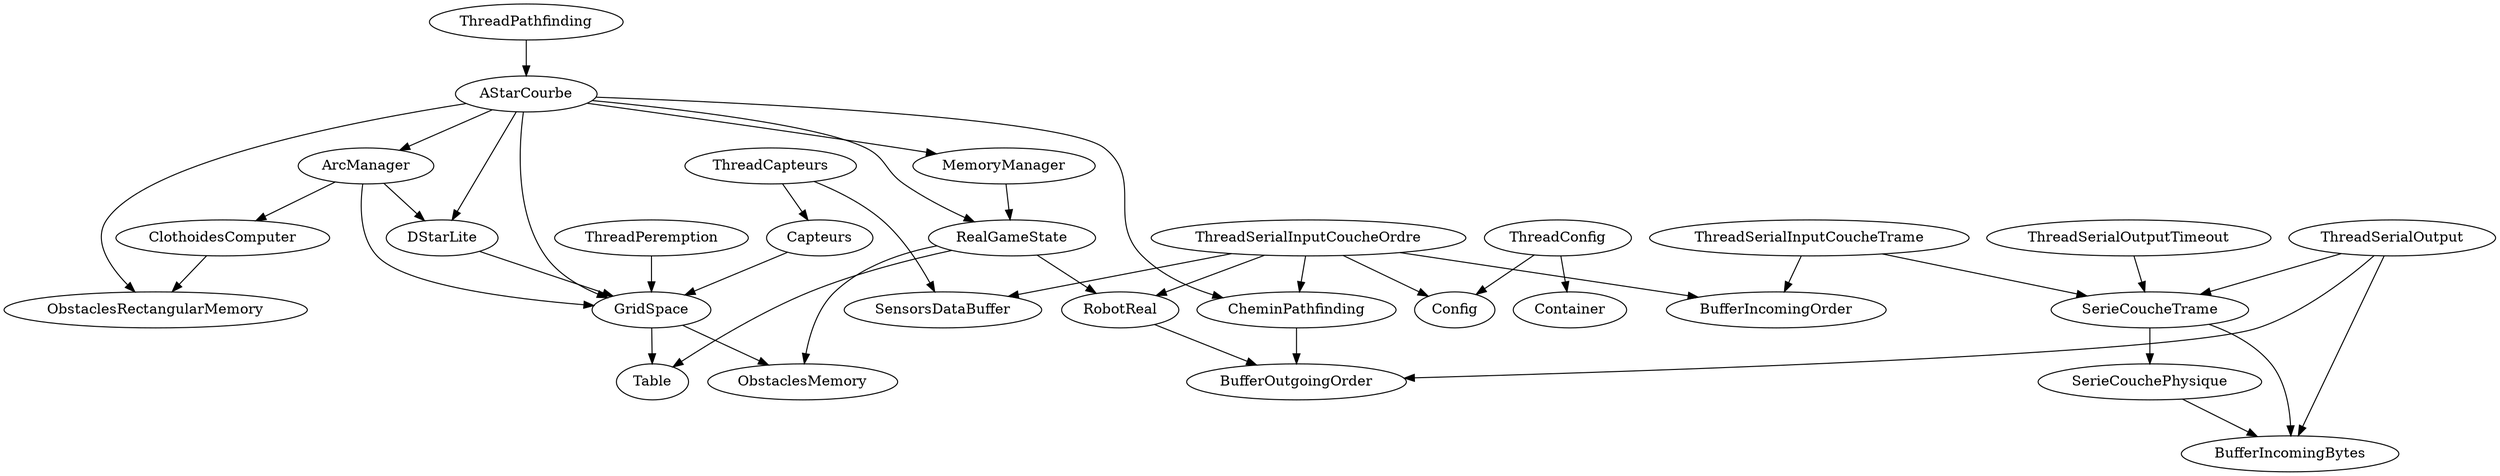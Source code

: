 digraph dependancesJava {
SensorsDataBuffer;
ThreadCapteurs -> SensorsDataBuffer;
Capteurs;
ThreadCapteurs -> Capteurs;
GridSpace;
Capteurs -> GridSpace;
ObstaclesMemory;
GridSpace -> ObstaclesMemory;
Table;
GridSpace -> Table;
Config;
ThreadConfig -> Config;
Container;
ThreadConfig -> Container;
AStarCourbe;
ThreadPathfinding -> AStarCourbe;
DStarLite;
AStarCourbe -> DStarLite;
GridSpace;
DStarLite -> GridSpace;
ArcManager;
AStarCourbe -> ArcManager;
GridSpace;
ArcManager -> GridSpace;
DStarLite;
ArcManager -> DStarLite;
ClothoidesComputer;
ArcManager -> ClothoidesComputer;
ObstaclesRectangularMemory;
ClothoidesComputer -> ObstaclesRectangularMemory;
RealGameState;
AStarCourbe -> RealGameState;
RobotReal;
RealGameState -> RobotReal;
BufferOutgoingOrder;
RobotReal -> BufferOutgoingOrder;
ObstaclesMemory;
RealGameState -> ObstaclesMemory;
Table;
RealGameState -> Table;
CheminPathfinding;
AStarCourbe -> CheminPathfinding;
BufferOutgoingOrder;
CheminPathfinding -> BufferOutgoingOrder;
MemoryManager;
AStarCourbe -> MemoryManager;
RealGameState;
MemoryManager -> RealGameState;
GridSpace;
AStarCourbe -> GridSpace;
ObstaclesRectangularMemory;
AStarCourbe -> ObstaclesRectangularMemory;
GridSpace;
ThreadPeremption -> GridSpace;
Config;
ThreadSerialInputCoucheOrdre -> Config;
BufferIncomingOrder;
ThreadSerialInputCoucheOrdre -> BufferIncomingOrder;
SensorsDataBuffer;
ThreadSerialInputCoucheOrdre -> SensorsDataBuffer;
RobotReal;
ThreadSerialInputCoucheOrdre -> RobotReal;
CheminPathfinding;
ThreadSerialInputCoucheOrdre -> CheminPathfinding;
SerieCoucheTrame;
ThreadSerialInputCoucheTrame -> SerieCoucheTrame;
SerieCouchePhysique;
SerieCoucheTrame -> SerieCouchePhysique;
BufferIncomingBytes;
SerieCouchePhysique -> BufferIncomingBytes;
BufferIncomingBytes;
SerieCoucheTrame -> BufferIncomingBytes;
BufferIncomingOrder;
ThreadSerialInputCoucheTrame -> BufferIncomingOrder;
SerieCoucheTrame;
ThreadSerialOutput -> SerieCoucheTrame;
BufferOutgoingOrder;
ThreadSerialOutput -> BufferOutgoingOrder;
BufferIncomingBytes;
ThreadSerialOutput -> BufferIncomingBytes;
SerieCoucheTrame;
ThreadSerialOutputTimeout -> SerieCoucheTrame;
Config;
Table;
AStarCourbe;
ThreadCapteurs;
ThreadCapteurs;
ThreadConfig;
ThreadConfig;
ThreadPathfinding;
ThreadPathfinding;
ThreadPeremption;
ThreadPeremption;
ThreadSerialInputCoucheOrdre;
ThreadSerialInputCoucheOrdre;
ThreadSerialInputCoucheTrame;
ThreadSerialInputCoucheTrame;
ThreadSerialOutput;
ThreadSerialOutput;
ThreadSerialOutputTimeout;
ThreadSerialOutputTimeout;
}

